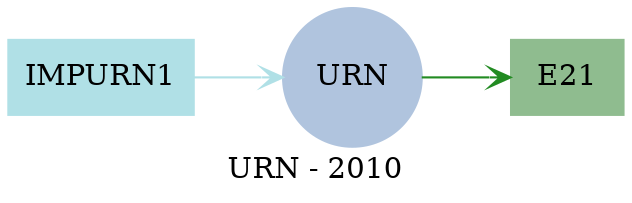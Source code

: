 strict digraph result_commodity_URN {
	label       = "URN - 2010" ;

	compound    = "True" ;
	concentrate = "True" ;
	rankdir     = "LR" ;
	splines     = "True" ;

	node [ shape="box", style="filled" ] ;
	edge [
	  arrowhead  = "vee",
	  fontsize   = "8",
	  label      = "   ",
	  labelfloat = "False",
	  labelfontcolor = "lightgreen"
	  len        = "2",
	  weight     = "0.5",
	] ;

	"URN" [ color="lightsteelblue", href="../results/results2010.svg", shape="circle" ] ;

	subgraph used_techs {
		node [ color="darkseagreen" ] ;

		"E21" [ href="../results/results_E21_2010.svg" ] ;
	}

	subgraph used_techs {
		node [ color="powderblue" ] ;

		"IMPURN1" ;
	}

	subgraph in_use_flows {
		edge [ color="forestgreen" ] ;

		"URN" -> "E21" ;
	}

	subgraph unused_flows {
		edge [ color="powderblue" ] ;

		"IMPURN1" -> "URN" ;
	}
}
